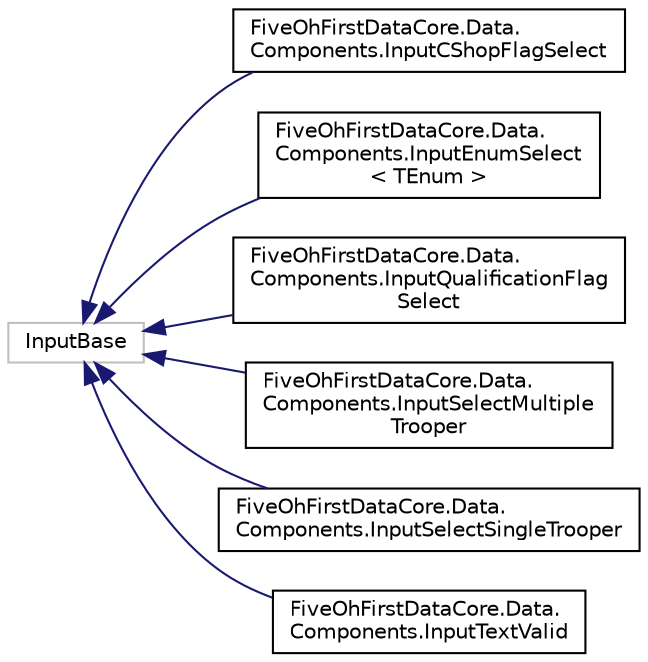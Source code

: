 digraph "Graphical Class Hierarchy"
{
 // LATEX_PDF_SIZE
  edge [fontname="Helvetica",fontsize="10",labelfontname="Helvetica",labelfontsize="10"];
  node [fontname="Helvetica",fontsize="10",shape=record];
  rankdir="LR";
  Node91 [label="InputBase",height=0.2,width=0.4,color="grey75", fillcolor="white", style="filled",tooltip=" "];
  Node91 -> Node0 [dir="back",color="midnightblue",fontsize="10",style="solid",fontname="Helvetica"];
  Node0 [label="FiveOhFirstDataCore.Data.\lComponents.InputCShopFlagSelect",height=0.2,width=0.4,color="black", fillcolor="white", style="filled",URL="$class_five_oh_first_data_core_1_1_data_1_1_components_1_1_input_c_shop_flag_select.html",tooltip=" "];
  Node91 -> Node93 [dir="back",color="midnightblue",fontsize="10",style="solid",fontname="Helvetica"];
  Node93 [label="FiveOhFirstDataCore.Data.\lComponents.InputEnumSelect\l\< TEnum \>",height=0.2,width=0.4,color="black", fillcolor="white", style="filled",URL="$class_five_oh_first_data_core_1_1_data_1_1_components_1_1_input_enum_select.html",tooltip=" "];
  Node91 -> Node94 [dir="back",color="midnightblue",fontsize="10",style="solid",fontname="Helvetica"];
  Node94 [label="FiveOhFirstDataCore.Data.\lComponents.InputQualificationFlag\lSelect",height=0.2,width=0.4,color="black", fillcolor="white", style="filled",URL="$class_five_oh_first_data_core_1_1_data_1_1_components_1_1_input_qualification_flag_select.html",tooltip=" "];
  Node91 -> Node95 [dir="back",color="midnightblue",fontsize="10",style="solid",fontname="Helvetica"];
  Node95 [label="FiveOhFirstDataCore.Data.\lComponents.InputSelectMultiple\lTrooper",height=0.2,width=0.4,color="black", fillcolor="white", style="filled",URL="$class_five_oh_first_data_core_1_1_data_1_1_components_1_1_input_select_multiple_trooper.html",tooltip=" "];
  Node91 -> Node96 [dir="back",color="midnightblue",fontsize="10",style="solid",fontname="Helvetica"];
  Node96 [label="FiveOhFirstDataCore.Data.\lComponents.InputSelectSingleTrooper",height=0.2,width=0.4,color="black", fillcolor="white", style="filled",URL="$class_five_oh_first_data_core_1_1_data_1_1_components_1_1_input_select_single_trooper.html",tooltip=" "];
  Node91 -> Node97 [dir="back",color="midnightblue",fontsize="10",style="solid",fontname="Helvetica"];
  Node97 [label="FiveOhFirstDataCore.Data.\lComponents.InputTextValid",height=0.2,width=0.4,color="black", fillcolor="white", style="filled",URL="$class_five_oh_first_data_core_1_1_data_1_1_components_1_1_input_text_valid.html",tooltip=" "];
}

